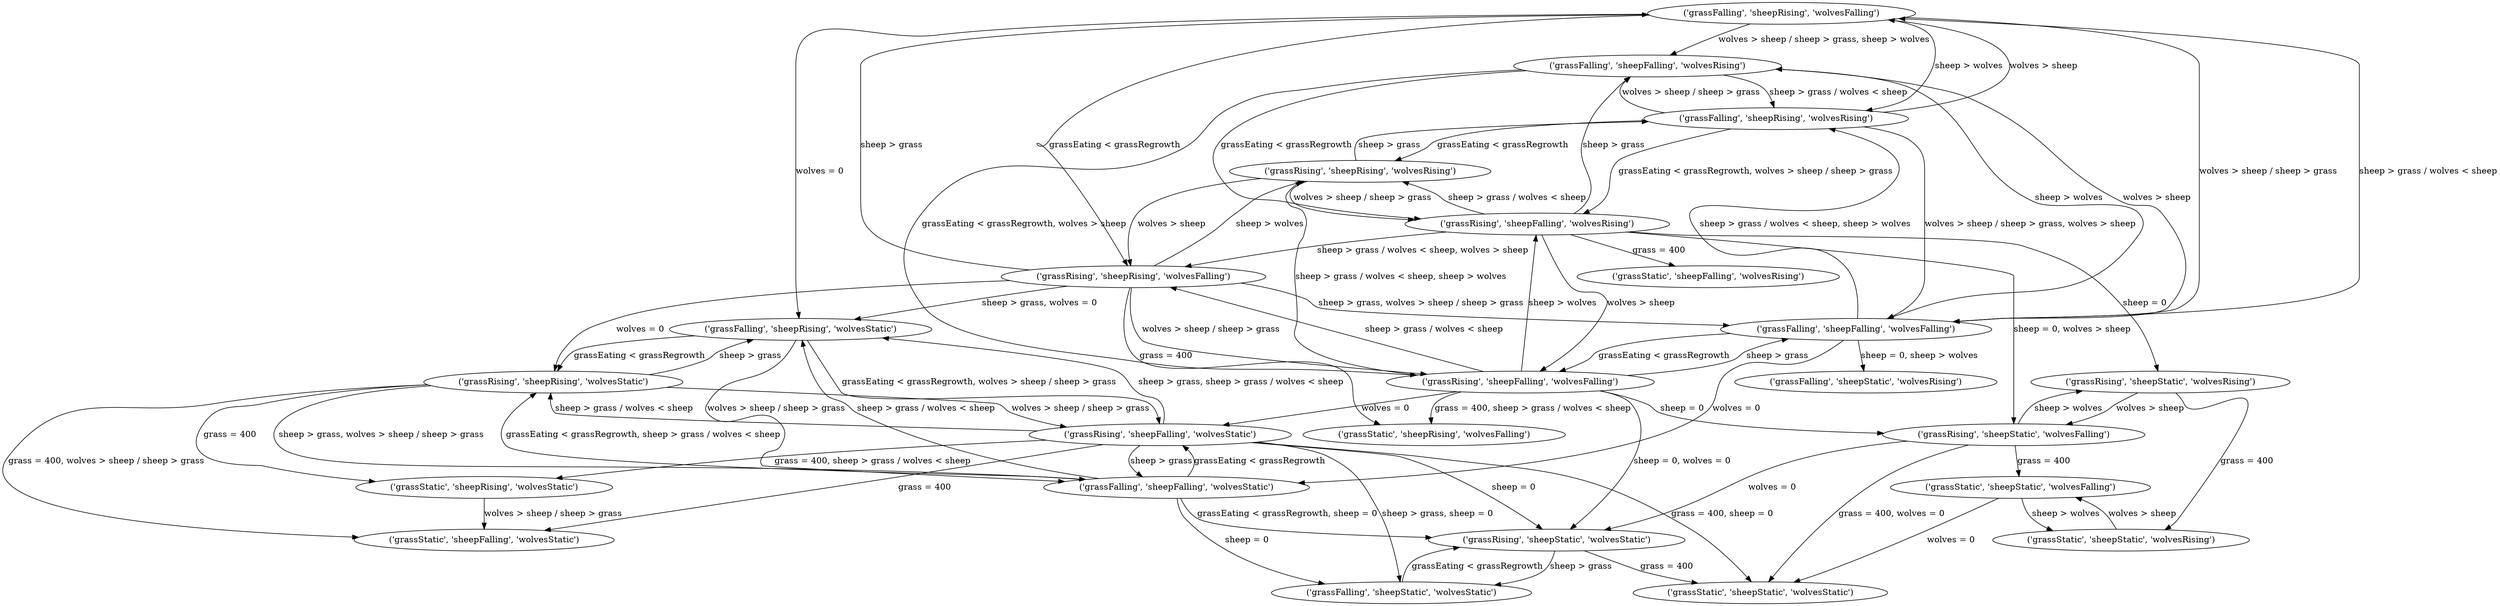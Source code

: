 strict digraph "" {
	"('grassFalling', 'sheepRising', 'wolvesFalling')" -> "('grassFalling', 'sheepRising', 'wolvesStatic')"	[label="wolves = 0"];
	"('grassFalling', 'sheepRising', 'wolvesFalling')" -> "('grassFalling', 'sheepFalling', 'wolvesRising')"	[label="wolves > sheep \/ sheep > grass, sheep > wolves"];
	"('grassFalling', 'sheepRising', 'wolvesFalling')" -> "('grassFalling', 'sheepRising', 'wolvesRising')"	[label="sheep > wolves"];
	"('grassFalling', 'sheepRising', 'wolvesFalling')" -> "('grassFalling', 'sheepFalling', 'wolvesFalling')"	[label="wolves > sheep \/ sheep > grass"];
	"('grassFalling', 'sheepRising', 'wolvesFalling')" -> "('grassRising', 'sheepRising', 'wolvesFalling')"	[label="grassEating < grassRegrowth"];
	"('grassFalling', 'sheepRising', 'wolvesStatic')" -> "('grassRising', 'sheepRising', 'wolvesStatic')"	[label="grassEating < grassRegrowth"];
	"('grassFalling', 'sheepRising', 'wolvesStatic')" -> "('grassRising', 'sheepFalling', 'wolvesStatic')"	[label="grassEating < grassRegrowth, wolves > sheep \/ sheep > grass"];
	"('grassFalling', 'sheepRising', 'wolvesStatic')" -> "('grassFalling', 'sheepFalling', 'wolvesStatic')"	[label="wolves > sheep \/ sheep > grass"];
	"('grassRising', 'sheepRising', 'wolvesStatic')" -> "('grassFalling', 'sheepRising', 'wolvesStatic')"	[label="sheep > grass"];
	"('grassRising', 'sheepRising', 'wolvesStatic')" -> "('grassStatic', 'sheepRising', 'wolvesStatic')"	[label="grass = 400"];
	"('grassRising', 'sheepRising', 'wolvesStatic')" -> "('grassRising', 'sheepFalling', 'wolvesStatic')"	[label="wolves > sheep \/ sheep > grass"];
	"('grassRising', 'sheepRising', 'wolvesStatic')" -> "('grassFalling', 'sheepFalling', 'wolvesStatic')"	[label="sheep > grass, wolves > sheep \/ sheep > grass"];
	"('grassRising', 'sheepRising', 'wolvesStatic')" -> "('grassStatic', 'sheepFalling', 'wolvesStatic')"	[label="grass = 400, wolves > sheep \/ sheep > grass"];
	"('grassStatic', 'sheepRising', 'wolvesStatic')" -> "('grassStatic', 'sheepFalling', 'wolvesStatic')"	[label="wolves > sheep \/ sheep > grass"];
	"('grassRising', 'sheepFalling', 'wolvesStatic')" -> "('grassFalling', 'sheepRising', 'wolvesStatic')"	[label="sheep > grass, sheep > grass /\ wolves < sheep"];
	"('grassRising', 'sheepFalling', 'wolvesStatic')" -> "('grassRising', 'sheepRising', 'wolvesStatic')"	[label="sheep > grass /\ wolves < sheep"];
	"('grassRising', 'sheepFalling', 'wolvesStatic')" -> "('grassStatic', 'sheepRising', 'wolvesStatic')"	[label="grass = 400, sheep > grass /\ wolves < sheep"];
	"('grassRising', 'sheepFalling', 'wolvesStatic')" -> "('grassFalling', 'sheepFalling', 'wolvesStatic')"	[label="sheep > grass"];
	"('grassRising', 'sheepFalling', 'wolvesStatic')" -> "('grassStatic', 'sheepFalling', 'wolvesStatic')"	[label="grass = 400"];
	"('grassRising', 'sheepFalling', 'wolvesStatic')" -> "('grassFalling', 'sheepStatic', 'wolvesStatic')"	[label="sheep > grass, sheep = 0"];
	"('grassRising', 'sheepFalling', 'wolvesStatic')" -> "('grassRising', 'sheepStatic', 'wolvesStatic')"	[label="sheep = 0"];
	"('grassRising', 'sheepFalling', 'wolvesStatic')" -> "('grassStatic', 'sheepStatic', 'wolvesStatic')"	[label="grass = 400, sheep = 0"];
	"('grassFalling', 'sheepFalling', 'wolvesStatic')" -> "('grassFalling', 'sheepRising', 'wolvesStatic')"	[label="sheep > grass /\ wolves < sheep"];
	"('grassFalling', 'sheepFalling', 'wolvesStatic')" -> "('grassRising', 'sheepRising', 'wolvesStatic')"	[label="grassEating < grassRegrowth, sheep > grass /\ wolves < sheep"];
	"('grassFalling', 'sheepFalling', 'wolvesStatic')" -> "('grassRising', 'sheepFalling', 'wolvesStatic')"	[label="grassEating < grassRegrowth"];
	"('grassFalling', 'sheepFalling', 'wolvesStatic')" -> "('grassFalling', 'sheepStatic', 'wolvesStatic')"	[label="sheep = 0"];
	"('grassFalling', 'sheepFalling', 'wolvesStatic')" -> "('grassRising', 'sheepStatic', 'wolvesStatic')"	[label="grassEating < grassRegrowth, sheep = 0"];
	"('grassFalling', 'sheepStatic', 'wolvesStatic')" -> "('grassRising', 'sheepStatic', 'wolvesStatic')"	[label="grassEating < grassRegrowth"];
	"('grassRising', 'sheepStatic', 'wolvesStatic')" -> "('grassFalling', 'sheepStatic', 'wolvesStatic')"	[label="sheep > grass"];
	"('grassRising', 'sheepStatic', 'wolvesStatic')" -> "('grassStatic', 'sheepStatic', 'wolvesStatic')"	[label="grass = 400"];
	"('grassFalling', 'sheepFalling', 'wolvesRising')" -> "('grassRising', 'sheepFalling', 'wolvesRising')"	[label="grassEating < grassRegrowth"];
	"('grassFalling', 'sheepFalling', 'wolvesRising')" -> "('grassRising', 'sheepFalling', 'wolvesFalling')"	[label="grassEating < grassRegrowth, wolves > sheep"];
	"('grassFalling', 'sheepFalling', 'wolvesRising')" -> "('grassFalling', 'sheepRising', 'wolvesRising')"	[label="sheep > grass /\ wolves < sheep"];
	"('grassFalling', 'sheepFalling', 'wolvesRising')" -> "('grassFalling', 'sheepFalling', 'wolvesFalling')"	[label="wolves > sheep"];
	"('grassRising', 'sheepFalling', 'wolvesRising')" -> "('grassFalling', 'sheepFalling', 'wolvesRising')"	[label="sheep > grass"];
	"('grassRising', 'sheepFalling', 'wolvesRising')" -> "('grassRising', 'sheepFalling', 'wolvesFalling')"	[label="wolves > sheep"];
	"('grassRising', 'sheepFalling', 'wolvesRising')" -> "('grassRising', 'sheepStatic', 'wolvesFalling')"	[label="sheep = 0, wolves > sheep"];
	"('grassRising', 'sheepFalling', 'wolvesRising')" -> "('grassRising', 'sheepRising', 'wolvesFalling')"	[label="sheep > grass /\ wolves < sheep, wolves > sheep"];
	"('grassRising', 'sheepFalling', 'wolvesRising')" -> "('grassRising', 'sheepRising', 'wolvesRising')"	[label="sheep > grass /\ wolves < sheep"];
	"('grassRising', 'sheepFalling', 'wolvesRising')" -> "('grassStatic', 'sheepFalling', 'wolvesRising')"	[label="grass = 400"];
	"('grassRising', 'sheepFalling', 'wolvesRising')" -> "('grassRising', 'sheepStatic', 'wolvesRising')"	[label="sheep = 0"];
	"('grassRising', 'sheepFalling', 'wolvesFalling')" -> "('grassRising', 'sheepFalling', 'wolvesStatic')"	[label="wolves = 0"];
	"('grassRising', 'sheepFalling', 'wolvesFalling')" -> "('grassRising', 'sheepStatic', 'wolvesStatic')"	[label="sheep = 0, wolves = 0"];
	"('grassRising', 'sheepFalling', 'wolvesFalling')" -> "('grassRising', 'sheepFalling', 'wolvesRising')"	[label="sheep > wolves"];
	"('grassRising', 'sheepFalling', 'wolvesFalling')" -> "('grassRising', 'sheepStatic', 'wolvesFalling')"	[label="sheep = 0"];
	"('grassRising', 'sheepFalling', 'wolvesFalling')" -> "('grassFalling', 'sheepFalling', 'wolvesFalling')"	[label="sheep > grass"];
	"('grassRising', 'sheepFalling', 'wolvesFalling')" -> "('grassRising', 'sheepRising', 'wolvesFalling')"	[label="sheep > grass /\ wolves < sheep"];
	"('grassRising', 'sheepFalling', 'wolvesFalling')" -> "('grassRising', 'sheepRising', 'wolvesRising')"	[label="sheep > grass /\ wolves < sheep, sheep > wolves"];
	"('grassRising', 'sheepFalling', 'wolvesFalling')" -> "('grassStatic', 'sheepRising', 'wolvesFalling')"	[label="grass = 400, sheep > grass /\ wolves < sheep"];
	"('grassRising', 'sheepStatic', 'wolvesFalling')" -> "('grassRising', 'sheepStatic', 'wolvesStatic')"	[label="wolves = 0"];
	"('grassRising', 'sheepStatic', 'wolvesFalling')" -> "('grassStatic', 'sheepStatic', 'wolvesFalling')"	[label="grass = 400"];
	"('grassRising', 'sheepStatic', 'wolvesFalling')" -> "('grassStatic', 'sheepStatic', 'wolvesStatic')"	[label="grass = 400, wolves = 0"];
	"('grassRising', 'sheepStatic', 'wolvesFalling')" -> "('grassRising', 'sheepStatic', 'wolvesRising')"	[label="sheep > wolves"];
	"('grassStatic', 'sheepStatic', 'wolvesFalling')" -> "('grassStatic', 'sheepStatic', 'wolvesStatic')"	[label="wolves = 0"];
	"('grassStatic', 'sheepStatic', 'wolvesFalling')" -> "('grassStatic', 'sheepStatic', 'wolvesRising')"	[label="sheep > wolves"];
	"('grassFalling', 'sheepRising', 'wolvesRising')" -> "('grassFalling', 'sheepRising', 'wolvesFalling')"	[label="wolves > sheep"];
	"('grassFalling', 'sheepRising', 'wolvesRising')" -> "('grassFalling', 'sheepFalling', 'wolvesRising')"	[label="wolves > sheep \/ sheep > grass"];
	"('grassFalling', 'sheepRising', 'wolvesRising')" -> "('grassRising', 'sheepFalling', 'wolvesRising')"	[label="grassEating < grassRegrowth, wolves > sheep \/ sheep > grass"];
	"('grassFalling', 'sheepRising', 'wolvesRising')" -> "('grassFalling', 'sheepFalling', 'wolvesFalling')"	[label="wolves > sheep \/ sheep > grass, wolves > sheep"];
	"('grassFalling', 'sheepRising', 'wolvesRising')" -> "('grassRising', 'sheepRising', 'wolvesRising')"	[label="grassEating < grassRegrowth"];
	"('grassFalling', 'sheepFalling', 'wolvesFalling')" -> "('grassFalling', 'sheepRising', 'wolvesFalling')"	[label="sheep > grass /\ wolves < sheep"];
	"('grassFalling', 'sheepFalling', 'wolvesFalling')" -> "('grassFalling', 'sheepFalling', 'wolvesStatic')"	[label="wolves = 0"];
	"('grassFalling', 'sheepFalling', 'wolvesFalling')" -> "('grassFalling', 'sheepFalling', 'wolvesRising')"	[label="sheep > wolves"];
	"('grassFalling', 'sheepFalling', 'wolvesFalling')" -> "('grassRising', 'sheepFalling', 'wolvesFalling')"	[label="grassEating < grassRegrowth"];
	"('grassFalling', 'sheepFalling', 'wolvesFalling')" -> "('grassFalling', 'sheepRising', 'wolvesRising')"	[label="sheep > grass /\ wolves < sheep, sheep > wolves"];
	"('grassFalling', 'sheepFalling', 'wolvesFalling')" -> "('grassFalling', 'sheepStatic', 'wolvesRising')"	[label="sheep = 0, sheep > wolves"];
	"('grassRising', 'sheepRising', 'wolvesFalling')" -> "('grassFalling', 'sheepRising', 'wolvesFalling')"	[label="sheep > grass"];
	"('grassRising', 'sheepRising', 'wolvesFalling')" -> "('grassFalling', 'sheepRising', 'wolvesStatic')"	[label="sheep > grass, wolves = 0"];
	"('grassRising', 'sheepRising', 'wolvesFalling')" -> "('grassRising', 'sheepRising', 'wolvesStatic')"	[label="wolves = 0"];
	"('grassRising', 'sheepRising', 'wolvesFalling')" -> "('grassRising', 'sheepFalling', 'wolvesFalling')"	[label="wolves > sheep \/ sheep > grass"];
	"('grassRising', 'sheepRising', 'wolvesFalling')" -> "('grassFalling', 'sheepFalling', 'wolvesFalling')"	[label="sheep > grass, wolves > sheep \/ sheep > grass"];
	"('grassRising', 'sheepRising', 'wolvesFalling')" -> "('grassRising', 'sheepRising', 'wolvesRising')"	[label="sheep > wolves"];
	"('grassRising', 'sheepRising', 'wolvesFalling')" -> "('grassStatic', 'sheepRising', 'wolvesFalling')"	[label="grass = 400"];
	"('grassRising', 'sheepRising', 'wolvesRising')" -> "('grassRising', 'sheepFalling', 'wolvesRising')"	[label="wolves > sheep \/ sheep > grass"];
	"('grassRising', 'sheepRising', 'wolvesRising')" -> "('grassFalling', 'sheepRising', 'wolvesRising')"	[label="sheep > grass"];
	"('grassRising', 'sheepRising', 'wolvesRising')" -> "('grassRising', 'sheepRising', 'wolvesFalling')"	[label="wolves > sheep"];
	"('grassStatic', 'sheepStatic', 'wolvesRising')" -> "('grassStatic', 'sheepStatic', 'wolvesFalling')"	[label="wolves > sheep"];
	"('grassRising', 'sheepStatic', 'wolvesRising')" -> "('grassRising', 'sheepStatic', 'wolvesFalling')"	[label="wolves > sheep"];
	"('grassRising', 'sheepStatic', 'wolvesRising')" -> "('grassStatic', 'sheepStatic', 'wolvesRising')"	[label="grass = 400"];
}
